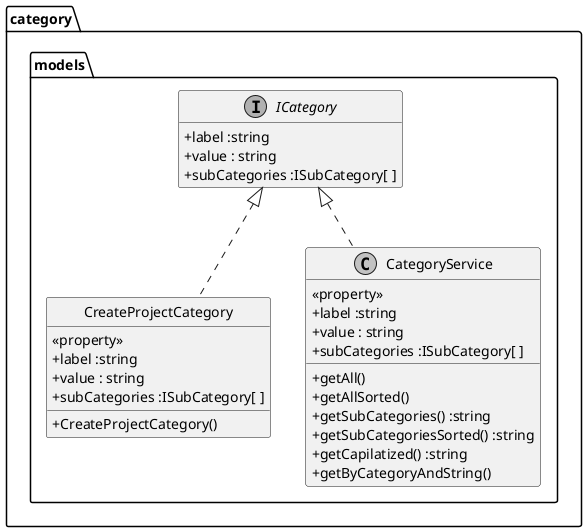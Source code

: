 @startuml

 skinparam monochrome true
 skinparam classAttributeIconSize 0
 top to bottom direction
package "category.models"{
  
  interface "ICategory" {
    + label :string
    + value : string
    + subCategories :ISubCategory[ ]
    
  }
  hide ICategory  methods

  class "CreateProjectCategory" {
	+ CreateProjectCategory()
  <<property>>
    + label :string
    + value : string
    + subCategories :ISubCategory[ ]
}

hide CreateProjectCategory circle
show CreateProjectCategory fields

  class "CategoryService" {
	+ getAll()
  + getAllSorted()
  + getSubCategories() :string
  + getSubCategoriesSorted() :string
  + getCapilatized() :string
  + getByCategoryAndString()
  <<property>>
  + label :string
  + value : string
  + subCategories :ISubCategory[ ]
}
  
  ICategory <|.. CreateProjectCategory 
  ICategory <|.. CategoryService

}


@enduml